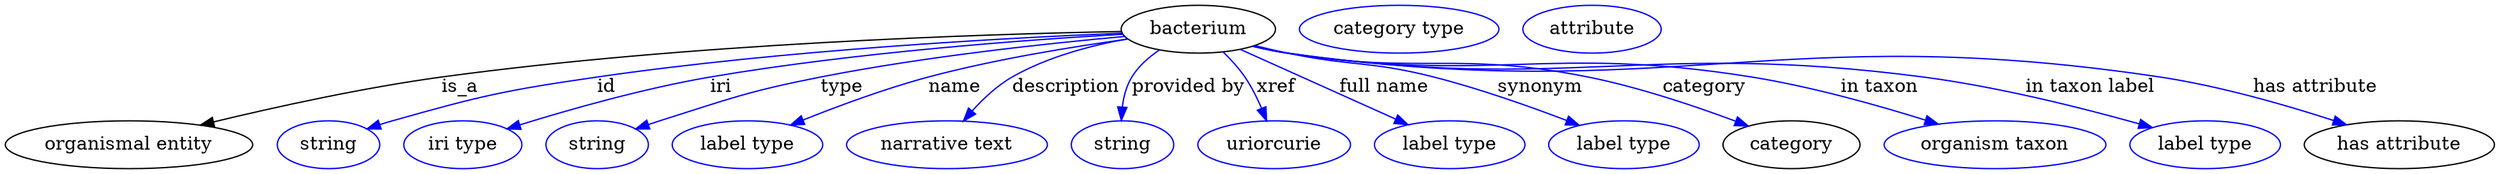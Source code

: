 digraph {
	graph [bb="0,0,1870.4,123"];
	node [label="\N"];
	bacterium	[height=0.5,
		label=bacterium,
		pos="895.94,105",
		width=1.6068];
	"organismal entity"	[height=0.5,
		pos="92.942,18",
		width=2.5817];
	bacterium -> "organismal entity"	[label=is_a,
		lp="340.94,61.5",
		pos="e,146.45,32.813 838.32,103.29 735.26,101.39 512.76,94.423 326.94,69 268.66,61.026 203.25,46.574 156.44,35.251"];
	id	[color=blue,
		height=0.5,
		label=string,
		pos="241.94,18",
		width=1.0652];
	bacterium -> id	[color=blue,
		label=id,
		lp="450.94,61.5",
		pos="e,270.94,29.948 838.59,102.02 752.5,98.49 584.92,89.47 443.94,69 374.67,58.942 357.3,55.057 289.94,36 286.84,35.121 283.64,34.148 \
280.44,33.124",
		style=solid];
	iri	[color=blue,
		height=0.5,
		label="iri type",
		pos="342.94,18",
		width=1.2277];
	bacterium -> iri	[color=blue,
		label=iri,
		lp="536.94,61.5",
		pos="e,376.13,29.923 839.32,101.24 766.93,97.106 637.91,87.709 528.94,69 479.03,60.43 423.06,44.498 385.69,32.916",
		style=solid];
	type	[color=blue,
		height=0.5,
		label=string,
		pos="443.94,18",
		width=1.0652];
	bacterium -> type	[color=blue,
		label=type,
		lp="627.94,61.5",
		pos="e,472.9,29.889 840.59,99.55 783.09,94.374 690.66,84.502 611.94,69 557.25,58.23 544.08,52.827 490.94,36 488.19,35.128 485.36,34.196 \
482.51,33.233",
		style=solid];
	name	[color=blue,
		height=0.5,
		label="label type",
		pos="556.94,18",
		width=1.5707];
	bacterium -> name	[color=blue,
		label=name,
		lp="712.94,61.5",
		pos="e,589.38,32.824 843.22,97.586 801.91,91.921 743.21,82.454 692.94,69 660.69,60.369 625.33,47.25 598.75,36.616",
		style=solid];
	description	[color=blue,
		height=0.5,
		label="narrative text",
		pos="706.94,18",
		width=2.0943];
	bacterium -> description	[color=blue,
		label=description,
		lp="796.44,61.5",
		pos="e,719.3,35.762 842.82,97.759 815.5,92.855 782.46,84.194 755.94,69 744.69,62.552 734.3,52.789 726.01,43.596",
		style=solid];
	"provided by"	[color=blue,
		height=0.5,
		label=string,
		pos="838.94,18",
		width=1.0652];
	bacterium -> "provided by"	[color=blue,
		label="provided by",
		lp="888.44,61.5",
		pos="e,838.03,36.352 866.68,89.371 858.75,84.022 850.98,77.222 845.94,69 841.85,62.32 839.76,54.21 838.78,46.482",
		style=solid];
	xref	[color=blue,
		height=0.5,
		label=uriorcurie,
		pos="952.94,18",
		width=1.5887];
	bacterium -> xref	[color=blue,
		label=xref,
		lp="954.44,61.5",
		pos="e,947.26,36.019 914.77,87.701 920.45,82.157 926.38,75.667 930.94,69 935.84,61.845 940.04,53.425 943.42,45.556",
		style=solid];
	"full name"	[color=blue,
		height=0.5,
		label="label type",
		pos="1084.9,18",
		width=1.5707];
	bacterium -> "full name"	[color=blue,
		label="full name",
		lp="1035.4,61.5",
		pos="e,1053.5,33.132 927.58,89.773 959.56,75.388 1009.1,53.093 1044.1,37.378",
		style=solid];
	synonym	[color=blue,
		height=0.5,
		label="label type",
		pos="1215.9,18",
		width=1.5707];
	bacterium -> synonym	[color=blue,
		label=synonym,
		lp="1152.9,61.5",
		pos="e,1182.4,32.612 938.35,92.653 946.48,90.643 954.95,88.664 962.94,87 1011.4,76.899 1024.9,81.222 1072.9,69 1107.1,60.294 1144.8,46.978 \
1172.8,36.277",
		style=solid];
	category	[height=0.5,
		pos="1341.9,18",
		width=1.4263];
	bacterium -> category	[color=blue,
		label=category,
		lp="1276.4,61.5",
		pos="e,1309.4,32.122 937.53,92.29 945.89,90.264 954.65,88.371 962.94,87 1062.4,70.551 1090.1,88.788 1188.9,69 1227.4,61.3 1269.7,47.02 \
1300,35.686",
		style=solid];
	"in taxon"	[color=blue,
		height=0.5,
		label="organism taxon",
		pos="1494.9,18",
		width=2.3109];
	bacterium -> "in taxon"	[color=blue,
		label="in taxon",
		lp="1407.9,61.5",
		pos="e,1452.3,33.474 937.14,92.193 945.61,90.148 954.52,88.273 962.94,87 1116.5,63.788 1158.6,93.61 1311.9,69 1356.7,61.821 1406.2,47.919 \
1442.4,36.593",
		style=solid];
	"in taxon label"	[color=blue,
		height=0.5,
		label="label type",
		pos="1652.9,18",
		width=1.5707];
	bacterium -> "in taxon label"	[color=blue,
		label="in taxon label",
		lp="1566.4,61.5",
		pos="e,1613.1,30.95 936.77,92.187 945.35,90.116 954.39,88.232 962.94,87 1173.4,56.689 1230.1,96.552 1440.9,69 1497.4,61.627 1560.7,45.653 \
1603.3,33.732",
		style=solid];
	"has attribute"	[height=0.5,
		pos="1798.9,18",
		width=1.9859];
	bacterium -> "has attribute"	[color=blue,
		label="has attribute",
		lp="1735.9,61.5",
		pos="e,1759.2,33.069 936.76,92.119 945.34,90.053 954.38,88.188 962.94,87 1251.8,46.889 1330.5,112.35 1618.9,69 1663.9,62.236 1713.7,47.867 \
1749.5,36.261",
		style=solid];
	"named thing_category"	[color=blue,
		height=0.5,
		label="category type",
		pos="1046.9,105",
		width=2.0762];
	"organismal entity_has attribute"	[color=blue,
		height=0.5,
		label=attribute,
		pos="1191.9,105",
		width=1.4443];
}

